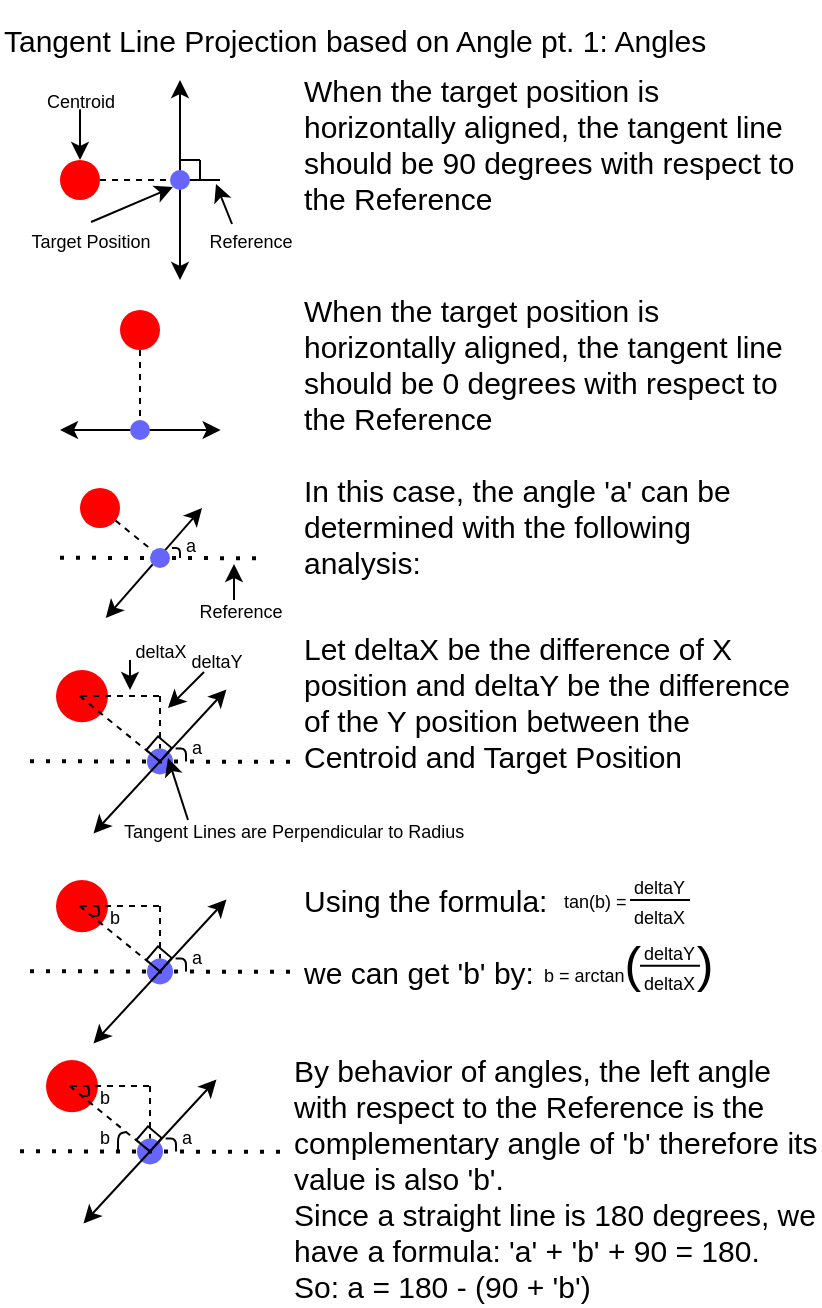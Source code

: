 <mxfile version="14.9.6" type="device"><diagram id="YXdLOOfGYdKUvxc6UnVw" name="Page-1"><mxGraphModel dx="761" dy="437" grid="1" gridSize="10" guides="1" tooltips="1" connect="1" arrows="1" fold="1" page="1" pageScale="1" pageWidth="850" pageHeight="1100" math="0" shadow="0"><root><mxCell id="0"/><mxCell id="1" parent="0"/><mxCell id="mKdi7Ijg7xN1vfYdIALq-1" value="&lt;font style=&quot;font-size: 9px&quot;&gt;a&lt;/font&gt;" style="text;html=1;align=center;verticalAlign=middle;resizable=0;points=[];autosize=1;strokeColor=none;" vertex="1" parent="1"><mxGeometry x="138" y="728" width="20" height="20" as="geometry"/></mxCell><mxCell id="mKdi7Ijg7xN1vfYdIALq-2" value="" style="ellipse;whiteSpace=wrap;html=1;strokeColor=none;fillColor=#6666FF;" vertex="1" parent="1"><mxGeometry x="123.5" y="634.2" width="13" height="13" as="geometry"/></mxCell><mxCell id="mKdi7Ijg7xN1vfYdIALq-3" value="" style="ellipse;whiteSpace=wrap;html=1;strokeColor=none;fillColor=#FF0000;" vertex="1" parent="1"><mxGeometry x="78" y="595" width="26" height="26.154" as="geometry"/></mxCell><mxCell id="mKdi7Ijg7xN1vfYdIALq-4" value="" style="endArrow=none;dashed=1;html=1;dashPattern=1 3;strokeWidth=2;" edge="1" parent="1"><mxGeometry width="50" height="50" relative="1" as="geometry"><mxPoint x="80" y="538.88" as="sourcePoint"/><mxPoint x="180" y="539.12" as="targetPoint"/></mxGeometry></mxCell><mxCell id="mKdi7Ijg7xN1vfYdIALq-5" value="" style="endArrow=classic;startArrow=classic;html=1;" edge="1" parent="1"><mxGeometry width="50" height="50" relative="1" as="geometry"><mxPoint x="80" y="475" as="sourcePoint"/><mxPoint x="160.29" y="475" as="targetPoint"/></mxGeometry></mxCell><mxCell id="mKdi7Ijg7xN1vfYdIALq-6" value="&lt;font style=&quot;font-size: 15px&quot;&gt;Tangent Line Projection based on Angle pt. 1: Angles&lt;/font&gt;" style="text;html=1;strokeColor=none;fillColor=none;align=left;verticalAlign=middle;whiteSpace=wrap;rounded=0;" vertex="1" parent="1"><mxGeometry x="50" y="260" width="380" height="40" as="geometry"/></mxCell><mxCell id="mKdi7Ijg7xN1vfYdIALq-7" value="&lt;font style=&quot;font-size: 15px&quot;&gt;When the target position is horizontally aligned, the tangent line should be 90 degrees with respect to the Reference&lt;br&gt;&lt;/font&gt;" style="text;html=1;strokeColor=none;fillColor=none;align=left;verticalAlign=top;whiteSpace=wrap;rounded=0;" vertex="1" parent="1"><mxGeometry x="200" y="290" width="250" height="70" as="geometry"/></mxCell><mxCell id="mKdi7Ijg7xN1vfYdIALq-8" value="" style="ellipse;whiteSpace=wrap;html=1;strokeColor=none;fillColor=#FF0000;" vertex="1" parent="1"><mxGeometry x="80" y="340" width="20" height="20" as="geometry"/></mxCell><mxCell id="mKdi7Ijg7xN1vfYdIALq-9" value="" style="endArrow=classic;startArrow=classic;html=1;" edge="1" parent="1"><mxGeometry width="50" height="50" relative="1" as="geometry"><mxPoint x="140" y="400" as="sourcePoint"/><mxPoint x="140" y="300" as="targetPoint"/></mxGeometry></mxCell><mxCell id="mKdi7Ijg7xN1vfYdIALq-10" value="" style="endArrow=none;dashed=1;html=1;exitX=1;exitY=0.5;exitDx=0;exitDy=0;" edge="1" parent="1" source="mKdi7Ijg7xN1vfYdIALq-8"><mxGeometry width="50" height="50" relative="1" as="geometry"><mxPoint x="190" y="410" as="sourcePoint"/><mxPoint x="140" y="350" as="targetPoint"/></mxGeometry></mxCell><mxCell id="mKdi7Ijg7xN1vfYdIALq-11" value="" style="endArrow=none;html=1;" edge="1" parent="1"><mxGeometry width="50" height="50" relative="1" as="geometry"><mxPoint x="140" y="350" as="sourcePoint"/><mxPoint x="160" y="350" as="targetPoint"/></mxGeometry></mxCell><mxCell id="mKdi7Ijg7xN1vfYdIALq-12" value="" style="endArrow=none;html=1;" edge="1" parent="1"><mxGeometry width="50" height="50" relative="1" as="geometry"><mxPoint x="140" y="340" as="sourcePoint"/><mxPoint x="150" y="340" as="targetPoint"/></mxGeometry></mxCell><mxCell id="mKdi7Ijg7xN1vfYdIALq-13" value="" style="endArrow=none;html=1;" edge="1" parent="1"><mxGeometry width="50" height="50" relative="1" as="geometry"><mxPoint x="150" y="350" as="sourcePoint"/><mxPoint x="150" y="340" as="targetPoint"/></mxGeometry></mxCell><mxCell id="mKdi7Ijg7xN1vfYdIALq-14" value="" style="ellipse;whiteSpace=wrap;html=1;strokeColor=none;fillColor=#6666FF;" vertex="1" parent="1"><mxGeometry x="135" y="345" width="10" height="10" as="geometry"/></mxCell><mxCell id="mKdi7Ijg7xN1vfYdIALq-15" value="&lt;font style=&quot;font-size: 9px&quot;&gt;Centroid&lt;/font&gt;" style="text;html=1;align=center;verticalAlign=middle;resizable=0;points=[];autosize=1;strokeColor=none;" vertex="1" parent="1"><mxGeometry x="65" y="300" width="50" height="20" as="geometry"/></mxCell><mxCell id="mKdi7Ijg7xN1vfYdIALq-16" value="&lt;font style=&quot;font-size: 9px&quot;&gt;Target Position&lt;/font&gt;" style="text;html=1;align=center;verticalAlign=middle;resizable=0;points=[];autosize=1;strokeColor=none;" vertex="1" parent="1"><mxGeometry x="55" y="370" width="80" height="20" as="geometry"/></mxCell><mxCell id="mKdi7Ijg7xN1vfYdIALq-17" value="" style="endArrow=classic;html=1;entryX=0.5;entryY=0;entryDx=0;entryDy=0;" edge="1" parent="1" target="mKdi7Ijg7xN1vfYdIALq-8"><mxGeometry width="50" height="50" relative="1" as="geometry"><mxPoint x="90" y="330" as="sourcePoint"/><mxPoint x="85" y="340" as="targetPoint"/><Array as="points"><mxPoint x="90" y="310"/></Array></mxGeometry></mxCell><mxCell id="mKdi7Ijg7xN1vfYdIALq-18" value="" style="endArrow=classic;html=1;entryX=0;entryY=1;entryDx=0;entryDy=0;exitX=0.507;exitY=0.05;exitDx=0;exitDy=0;exitPerimeter=0;" edge="1" parent="1" source="mKdi7Ijg7xN1vfYdIALq-16" target="mKdi7Ijg7xN1vfYdIALq-14"><mxGeometry width="50" height="50" relative="1" as="geometry"><mxPoint x="95" y="360" as="sourcePoint"/><mxPoint x="160" y="330" as="targetPoint"/><Array as="points"/></mxGeometry></mxCell><mxCell id="mKdi7Ijg7xN1vfYdIALq-19" value="" style="ellipse;whiteSpace=wrap;html=1;strokeColor=none;fillColor=#FF0000;" vertex="1" parent="1"><mxGeometry x="110" y="415" width="20" height="20" as="geometry"/></mxCell><mxCell id="mKdi7Ijg7xN1vfYdIALq-20" value="" style="endArrow=none;dashed=1;html=1;" edge="1" parent="1" source="mKdi7Ijg7xN1vfYdIALq-19"><mxGeometry width="50" height="50" relative="1" as="geometry"><mxPoint x="220" y="485" as="sourcePoint"/><mxPoint x="120" y="475" as="targetPoint"/></mxGeometry></mxCell><mxCell id="mKdi7Ijg7xN1vfYdIALq-21" value="" style="ellipse;whiteSpace=wrap;html=1;strokeColor=none;fillColor=#6666FF;" vertex="1" parent="1"><mxGeometry x="115" y="470" width="10" height="10" as="geometry"/></mxCell><mxCell id="mKdi7Ijg7xN1vfYdIALq-22" value="&lt;font style=&quot;font-size: 15px&quot;&gt;When the target position is horizontally aligned, the tangent line should be 0 degrees with respect to the Reference&lt;br&gt;&lt;/font&gt;" style="text;html=1;strokeColor=none;fillColor=none;align=left;verticalAlign=top;whiteSpace=wrap;rounded=0;" vertex="1" parent="1"><mxGeometry x="200" y="400" width="250" height="70" as="geometry"/></mxCell><mxCell id="mKdi7Ijg7xN1vfYdIALq-23" value="" style="endArrow=classic;startArrow=classic;html=1;" edge="1" parent="1"><mxGeometry width="50" height="50" relative="1" as="geometry"><mxPoint x="102.9" y="569" as="sourcePoint"/><mxPoint x="151" y="514" as="targetPoint"/></mxGeometry></mxCell><mxCell id="mKdi7Ijg7xN1vfYdIALq-24" value="" style="ellipse;whiteSpace=wrap;html=1;strokeColor=none;fillColor=#FF0000;" vertex="1" parent="1"><mxGeometry x="90" y="504" width="20" height="20" as="geometry"/></mxCell><mxCell id="mKdi7Ijg7xN1vfYdIALq-25" value="" style="endArrow=none;dashed=1;html=1;entryX=0;entryY=0;entryDx=0;entryDy=0;" edge="1" parent="1" source="mKdi7Ijg7xN1vfYdIALq-24" target="mKdi7Ijg7xN1vfYdIALq-44"><mxGeometry width="50" height="50" relative="1" as="geometry"><mxPoint x="200" y="574" as="sourcePoint"/><mxPoint x="100" y="564" as="targetPoint"/></mxGeometry></mxCell><mxCell id="mKdi7Ijg7xN1vfYdIALq-26" value="&lt;font style=&quot;font-size: 15px&quot;&gt;In this case, the angle 'a' can be determined with the following analysis:&lt;br&gt;&lt;/font&gt;" style="text;html=1;strokeColor=none;fillColor=none;align=left;verticalAlign=top;whiteSpace=wrap;rounded=0;" vertex="1" parent="1"><mxGeometry x="200" y="490" width="250" height="70" as="geometry"/></mxCell><mxCell id="mKdi7Ijg7xN1vfYdIALq-27" value="" style="endArrow=none;html=1;" edge="1" parent="1"><mxGeometry width="50" height="50" relative="1" as="geometry"><mxPoint x="150" y="554" as="sourcePoint"/><mxPoint x="150" y="554" as="targetPoint"/></mxGeometry></mxCell><mxCell id="mKdi7Ijg7xN1vfYdIALq-28" value="" style="endArrow=none;html=1;" edge="1" parent="1"><mxGeometry width="50" height="50" relative="1" as="geometry"><mxPoint x="136" y="534" as="sourcePoint"/><mxPoint x="140" y="539" as="targetPoint"/><Array as="points"><mxPoint x="140" y="534"/></Array></mxGeometry></mxCell><mxCell id="mKdi7Ijg7xN1vfYdIALq-29" value="&lt;font style=&quot;font-size: 9px&quot;&gt;a&lt;/font&gt;" style="text;html=1;align=center;verticalAlign=middle;resizable=0;points=[];autosize=1;strokeColor=none;" vertex="1" parent="1"><mxGeometry x="135" y="522" width="20" height="20" as="geometry"/></mxCell><mxCell id="mKdi7Ijg7xN1vfYdIALq-30" value="&lt;font style=&quot;font-size: 15px&quot;&gt;Let deltaX be the difference of X position and deltaY be the difference of the Y position between the Centroid and Target Position&lt;br&gt;&lt;/font&gt;" style="text;html=1;strokeColor=none;fillColor=none;align=left;verticalAlign=top;whiteSpace=wrap;rounded=0;" vertex="1" parent="1"><mxGeometry x="200" y="569" width="250" height="70" as="geometry"/></mxCell><mxCell id="mKdi7Ijg7xN1vfYdIALq-31" value="" style="endArrow=none;dashed=1;html=1;dashPattern=1 3;strokeWidth=2;" edge="1" parent="1"><mxGeometry x="65" y="595" width="50" height="50" as="geometry"><mxPoint x="65" y="640.612" as="sourcePoint"/><mxPoint x="195" y="640.926" as="targetPoint"/></mxGeometry></mxCell><mxCell id="mKdi7Ijg7xN1vfYdIALq-32" value="" style="endArrow=classic;startArrow=classic;html=1;" edge="1" parent="1"><mxGeometry x="74" y="591.47" width="50" height="50" as="geometry"><mxPoint x="96.75" y="676.7" as="sourcePoint"/><mxPoint x="163.25" y="604.7" as="targetPoint"/></mxGeometry></mxCell><mxCell id="mKdi7Ijg7xN1vfYdIALq-33" value="" style="endArrow=none;dashed=1;html=1;" edge="1" parent="1"><mxGeometry x="64.8" y="597" width="50" height="50" as="geometry"><mxPoint x="89.8" y="608" as="sourcePoint"/><mxPoint x="130" y="640.7" as="targetPoint"/></mxGeometry></mxCell><mxCell id="mKdi7Ijg7xN1vfYdIALq-34" value="" style="endArrow=none;html=1;" edge="1" parent="1"><mxGeometry x="65" y="595" width="50" height="50" as="geometry"><mxPoint x="156" y="660.385" as="sourcePoint"/><mxPoint x="156" y="660.385" as="targetPoint"/></mxGeometry></mxCell><mxCell id="mKdi7Ijg7xN1vfYdIALq-35" value="" style="endArrow=none;html=1;" edge="1" parent="1"><mxGeometry x="65" y="595" width="50" height="50" as="geometry"><mxPoint x="137.8" y="634.231" as="sourcePoint"/><mxPoint x="143" y="640.769" as="targetPoint"/><Array as="points"><mxPoint x="143" y="634.231"/></Array></mxGeometry></mxCell><mxCell id="mKdi7Ijg7xN1vfYdIALq-36" value="&lt;font style=&quot;font-size: 9px&quot;&gt;a&lt;/font&gt;" style="text;html=1;align=center;verticalAlign=middle;resizable=0;points=[];autosize=1;strokeColor=none;" vertex="1" parent="1"><mxGeometry x="138" y="623" width="20" height="20" as="geometry"/></mxCell><mxCell id="mKdi7Ijg7xN1vfYdIALq-37" value="" style="endArrow=none;dashed=1;html=1;entryX=0.5;entryY=0;entryDx=0;entryDy=0;" edge="1" parent="1" target="mKdi7Ijg7xN1vfYdIALq-2"><mxGeometry x="75" y="605" width="50" height="50" as="geometry"><mxPoint x="130" y="608" as="sourcePoint"/><mxPoint x="135.39" y="646.159" as="targetPoint"/></mxGeometry></mxCell><mxCell id="mKdi7Ijg7xN1vfYdIALq-38" value="" style="endArrow=none;dashed=1;html=1;" edge="1" parent="1"><mxGeometry x="71.5" y="614.98" width="50" height="50" as="geometry"><mxPoint x="90.5" y="607.98" as="sourcePoint"/><mxPoint x="130" y="608" as="targetPoint"/></mxGeometry></mxCell><mxCell id="mKdi7Ijg7xN1vfYdIALq-39" value="&lt;font style=&quot;font-size: 9px&quot;&gt;deltaX&lt;/font&gt;" style="text;html=1;align=center;verticalAlign=middle;resizable=0;points=[];autosize=1;strokeColor=none;" vertex="1" parent="1"><mxGeometry x="110" y="575" width="40" height="20" as="geometry"/></mxCell><mxCell id="mKdi7Ijg7xN1vfYdIALq-40" value="&lt;font style=&quot;font-size: 9px&quot;&gt;deltaY&lt;/font&gt;" style="text;html=1;align=center;verticalAlign=middle;resizable=0;points=[];autosize=1;strokeColor=none;" vertex="1" parent="1"><mxGeometry x="138" y="580" width="40" height="20" as="geometry"/></mxCell><mxCell id="mKdi7Ijg7xN1vfYdIALq-41" value="" style="endArrow=classic;html=1;" edge="1" parent="1"><mxGeometry width="50" height="50" relative="1" as="geometry"><mxPoint x="115" y="590" as="sourcePoint"/><mxPoint x="115" y="605" as="targetPoint"/></mxGeometry></mxCell><mxCell id="mKdi7Ijg7xN1vfYdIALq-42" value="" style="endArrow=classic;html=1;" edge="1" parent="1"><mxGeometry width="50" height="50" relative="1" as="geometry"><mxPoint x="152" y="596" as="sourcePoint"/><mxPoint x="134" y="614" as="targetPoint"/></mxGeometry></mxCell><mxCell id="mKdi7Ijg7xN1vfYdIALq-43" value="" style="rounded=0;whiteSpace=wrap;html=1;verticalAlign=top;fillColor=none;rotation=130.5;strokeWidth=1;" vertex="1" parent="1"><mxGeometry x="125" y="630" width="9" height="9" as="geometry"/></mxCell><mxCell id="mKdi7Ijg7xN1vfYdIALq-44" value="" style="ellipse;whiteSpace=wrap;html=1;strokeColor=none;fillColor=#6666FF;" vertex="1" parent="1"><mxGeometry x="125" y="534" width="10" height="10" as="geometry"/></mxCell><mxCell id="mKdi7Ijg7xN1vfYdIALq-45" value="&lt;font style=&quot;font-size: 9px&quot;&gt;Tangent Lines are Perpendicular to Radius&lt;/font&gt;" style="text;html=1;align=left;verticalAlign=middle;resizable=0;points=[];autosize=1;strokeColor=none;" vertex="1" parent="1"><mxGeometry x="110" y="665" width="190" height="20" as="geometry"/></mxCell><mxCell id="mKdi7Ijg7xN1vfYdIALq-46" value="" style="endArrow=classic;html=1;" edge="1" parent="1"><mxGeometry width="50" height="50" relative="1" as="geometry"><mxPoint x="144" y="670" as="sourcePoint"/><mxPoint x="134" y="639" as="targetPoint"/></mxGeometry></mxCell><mxCell id="mKdi7Ijg7xN1vfYdIALq-47" value="&lt;font style=&quot;font-size: 9px&quot;&gt;Reference&lt;/font&gt;" style="text;html=1;align=center;verticalAlign=middle;resizable=0;points=[];autosize=1;strokeColor=none;" vertex="1" parent="1"><mxGeometry x="145" y="370" width="60" height="20" as="geometry"/></mxCell><mxCell id="mKdi7Ijg7xN1vfYdIALq-48" value="" style="endArrow=classic;html=1;" edge="1" parent="1"><mxGeometry width="50" height="50" relative="1" as="geometry"><mxPoint x="166" y="372" as="sourcePoint"/><mxPoint x="158" y="352" as="targetPoint"/><Array as="points"/></mxGeometry></mxCell><mxCell id="mKdi7Ijg7xN1vfYdIALq-49" value="" style="ellipse;whiteSpace=wrap;html=1;strokeColor=none;fillColor=#6666FF;" vertex="1" parent="1"><mxGeometry x="123.5" y="739.2" width="13" height="13" as="geometry"/></mxCell><mxCell id="mKdi7Ijg7xN1vfYdIALq-50" value="" style="ellipse;whiteSpace=wrap;html=1;strokeColor=none;fillColor=#FF0000;" vertex="1" parent="1"><mxGeometry x="78" y="700" width="26" height="26.154" as="geometry"/></mxCell><mxCell id="mKdi7Ijg7xN1vfYdIALq-51" value="" style="endArrow=none;dashed=1;html=1;dashPattern=1 3;strokeWidth=2;" edge="1" parent="1"><mxGeometry x="65" y="700" width="50" height="50" as="geometry"><mxPoint x="65.0" y="745.612" as="sourcePoint"/><mxPoint x="195" y="745.926" as="targetPoint"/></mxGeometry></mxCell><mxCell id="mKdi7Ijg7xN1vfYdIALq-52" value="" style="endArrow=classic;startArrow=classic;html=1;" edge="1" parent="1"><mxGeometry x="74" y="696.47" width="50" height="50" as="geometry"><mxPoint x="96.75" y="781.7" as="sourcePoint"/><mxPoint x="163.25" y="709.7" as="targetPoint"/></mxGeometry></mxCell><mxCell id="mKdi7Ijg7xN1vfYdIALq-53" value="" style="endArrow=none;dashed=1;html=1;" edge="1" parent="1"><mxGeometry x="64.8" y="702" width="50" height="50" as="geometry"><mxPoint x="89.8" y="713" as="sourcePoint"/><mxPoint x="130" y="745.7" as="targetPoint"/></mxGeometry></mxCell><mxCell id="mKdi7Ijg7xN1vfYdIALq-54" value="" style="endArrow=none;html=1;" edge="1" parent="1"><mxGeometry x="65" y="700" width="50" height="50" as="geometry"><mxPoint x="156" y="765.385" as="sourcePoint"/><mxPoint x="156" y="765.385" as="targetPoint"/></mxGeometry></mxCell><mxCell id="mKdi7Ijg7xN1vfYdIALq-55" value="" style="endArrow=none;html=1;" edge="1" parent="1"><mxGeometry x="65" y="700" width="50" height="50" as="geometry"><mxPoint x="137.8" y="739.231" as="sourcePoint"/><mxPoint x="143" y="745.769" as="targetPoint"/><Array as="points"><mxPoint x="143" y="739.231"/></Array></mxGeometry></mxCell><mxCell id="mKdi7Ijg7xN1vfYdIALq-56" value="" style="endArrow=none;dashed=1;html=1;entryX=0.5;entryY=0;entryDx=0;entryDy=0;" edge="1" parent="1" target="mKdi7Ijg7xN1vfYdIALq-49"><mxGeometry x="75" y="710" width="50" height="50" as="geometry"><mxPoint x="130" y="713" as="sourcePoint"/><mxPoint x="135.39" y="751.159" as="targetPoint"/></mxGeometry></mxCell><mxCell id="mKdi7Ijg7xN1vfYdIALq-57" value="" style="endArrow=none;dashed=1;html=1;" edge="1" parent="1"><mxGeometry x="71.5" y="719.98" width="50" height="50" as="geometry"><mxPoint x="90.5" y="712.98" as="sourcePoint"/><mxPoint x="130" y="713" as="targetPoint"/></mxGeometry></mxCell><mxCell id="mKdi7Ijg7xN1vfYdIALq-58" value="" style="rounded=0;whiteSpace=wrap;html=1;verticalAlign=top;fillColor=none;rotation=130.5;strokeWidth=1;" vertex="1" parent="1"><mxGeometry x="125" y="735" width="9" height="9" as="geometry"/></mxCell><mxCell id="mKdi7Ijg7xN1vfYdIALq-59" value="" style="endArrow=none;html=1;" edge="1" parent="1"><mxGeometry x="32" y="679.23" width="50" height="50" as="geometry"><mxPoint x="99" y="713" as="sourcePoint"/><mxPoint x="96" y="718" as="targetPoint"/><Array as="points"><mxPoint x="100" y="718"/></Array></mxGeometry></mxCell><mxCell id="mKdi7Ijg7xN1vfYdIALq-60" value="&lt;font style=&quot;font-size: 9px&quot;&gt;b&lt;/font&gt;" style="text;html=1;align=center;verticalAlign=middle;resizable=0;points=[];autosize=1;strokeColor=none;" vertex="1" parent="1"><mxGeometry x="97" y="708" width="20" height="20" as="geometry"/></mxCell><mxCell id="mKdi7Ijg7xN1vfYdIALq-61" value="&lt;font style=&quot;font-size: 15px&quot;&gt;Using the formula:&lt;br&gt;&lt;br&gt;we can get 'b' by:&amp;nbsp;&amp;nbsp;&lt;br&gt;&lt;/font&gt;" style="text;html=1;strokeColor=none;fillColor=none;align=left;verticalAlign=top;whiteSpace=wrap;rounded=0;" vertex="1" parent="1"><mxGeometry x="200" y="694.7" width="240" height="70.3" as="geometry"/></mxCell><mxCell id="mKdi7Ijg7xN1vfYdIALq-62" value="" style="group" vertex="1" connectable="0" parent="1"><mxGeometry x="330" y="695" width="75" height="30" as="geometry"/></mxCell><mxCell id="mKdi7Ijg7xN1vfYdIALq-63" value="&lt;font style=&quot;font-size: 9px&quot;&gt;tan(b) =&lt;/font&gt;" style="text;html=1;align=left;verticalAlign=middle;resizable=0;points=[];autosize=1;strokeColor=none;" vertex="1" parent="mKdi7Ijg7xN1vfYdIALq-62"><mxGeometry y="5" width="50" height="20" as="geometry"/></mxCell><mxCell id="mKdi7Ijg7xN1vfYdIALq-64" value="&lt;font style=&quot;font-size: 9px&quot;&gt;deltaY&lt;br&gt;deltaX&lt;br&gt;&lt;/font&gt;" style="text;html=1;align=left;verticalAlign=middle;resizable=0;points=[];autosize=1;strokeColor=none;" vertex="1" parent="mKdi7Ijg7xN1vfYdIALq-62"><mxGeometry x="35" width="40" height="30" as="geometry"/></mxCell><mxCell id="mKdi7Ijg7xN1vfYdIALq-65" value="" style="endArrow=none;html=1;" edge="1" parent="mKdi7Ijg7xN1vfYdIALq-62"><mxGeometry width="50" height="50" relative="1" as="geometry"><mxPoint x="35" y="15" as="sourcePoint"/><mxPoint x="65" y="15" as="targetPoint"/></mxGeometry></mxCell><mxCell id="mKdi7Ijg7xN1vfYdIALq-66" value="" style="group" vertex="1" connectable="0" parent="1"><mxGeometry x="320" y="728" width="100" height="30" as="geometry"/></mxCell><mxCell id="mKdi7Ijg7xN1vfYdIALq-67" value="&lt;font style=&quot;font-size: 9px&quot;&gt;b = arc&lt;/font&gt;&lt;span style=&quot;font-size: 9px&quot;&gt;tan&lt;/span&gt;&lt;font style=&quot;font-size: 25px&quot;&gt;(&amp;nbsp; &amp;nbsp; )&lt;/font&gt;" style="text;html=1;align=left;verticalAlign=middle;resizable=0;points=[];autosize=1;strokeColor=none;" vertex="1" parent="mKdi7Ijg7xN1vfYdIALq-66"><mxGeometry y="3" width="100" height="20" as="geometry"/></mxCell><mxCell id="mKdi7Ijg7xN1vfYdIALq-68" value="" style="group" vertex="1" connectable="0" parent="mKdi7Ijg7xN1vfYdIALq-66"><mxGeometry x="50" width="40" height="30" as="geometry"/></mxCell><mxCell id="mKdi7Ijg7xN1vfYdIALq-69" value="&lt;font style=&quot;font-size: 9px&quot;&gt;deltaY&lt;br&gt;deltaX&lt;br&gt;&lt;/font&gt;" style="text;html=1;align=left;verticalAlign=middle;resizable=0;points=[];autosize=1;strokeColor=none;" vertex="1" parent="mKdi7Ijg7xN1vfYdIALq-68"><mxGeometry width="40" height="30" as="geometry"/></mxCell><mxCell id="mKdi7Ijg7xN1vfYdIALq-70" value="" style="endArrow=none;html=1;" edge="1" parent="mKdi7Ijg7xN1vfYdIALq-68"><mxGeometry x="-35" y="-0.1" width="50" height="50" as="geometry"><mxPoint y="14.9" as="sourcePoint"/><mxPoint x="30" y="14.9" as="targetPoint"/></mxGeometry></mxCell><mxCell id="mKdi7Ijg7xN1vfYdIALq-71" value="&lt;font style=&quot;font-size: 9px&quot;&gt;a&lt;/font&gt;" style="text;html=1;align=center;verticalAlign=middle;resizable=0;points=[];autosize=1;strokeColor=none;" vertex="1" parent="1"><mxGeometry x="133" y="818" width="20" height="20" as="geometry"/></mxCell><mxCell id="mKdi7Ijg7xN1vfYdIALq-72" value="" style="ellipse;whiteSpace=wrap;html=1;strokeColor=none;fillColor=#6666FF;" vertex="1" parent="1"><mxGeometry x="118.5" y="829.2" width="13" height="13" as="geometry"/></mxCell><mxCell id="mKdi7Ijg7xN1vfYdIALq-73" value="" style="ellipse;whiteSpace=wrap;html=1;strokeColor=none;fillColor=#FF0000;" vertex="1" parent="1"><mxGeometry x="73" y="790" width="26" height="26.154" as="geometry"/></mxCell><mxCell id="mKdi7Ijg7xN1vfYdIALq-74" value="" style="endArrow=none;dashed=1;html=1;dashPattern=1 3;strokeWidth=2;" edge="1" parent="1"><mxGeometry x="60" y="790" width="50" height="50" as="geometry"><mxPoint x="60.0" y="835.612" as="sourcePoint"/><mxPoint x="190" y="835.926" as="targetPoint"/></mxGeometry></mxCell><mxCell id="mKdi7Ijg7xN1vfYdIALq-75" value="" style="endArrow=classic;startArrow=classic;html=1;" edge="1" parent="1"><mxGeometry x="69" y="786.47" width="50" height="50" as="geometry"><mxPoint x="91.75" y="871.7" as="sourcePoint"/><mxPoint x="158.25" y="799.7" as="targetPoint"/></mxGeometry></mxCell><mxCell id="mKdi7Ijg7xN1vfYdIALq-76" value="" style="endArrow=none;dashed=1;html=1;" edge="1" parent="1"><mxGeometry x="59.8" y="792" width="50" height="50" as="geometry"><mxPoint x="84.8" y="803" as="sourcePoint"/><mxPoint x="125" y="835.7" as="targetPoint"/></mxGeometry></mxCell><mxCell id="mKdi7Ijg7xN1vfYdIALq-77" value="" style="endArrow=none;html=1;" edge="1" parent="1"><mxGeometry x="60" y="790" width="50" height="50" as="geometry"><mxPoint x="151" y="855.385" as="sourcePoint"/><mxPoint x="151" y="855.385" as="targetPoint"/></mxGeometry></mxCell><mxCell id="mKdi7Ijg7xN1vfYdIALq-78" value="" style="endArrow=none;html=1;" edge="1" parent="1"><mxGeometry x="60" y="790" width="50" height="50" as="geometry"><mxPoint x="132.8" y="829.231" as="sourcePoint"/><mxPoint x="138" y="835.769" as="targetPoint"/><Array as="points"><mxPoint x="138" y="829.231"/></Array></mxGeometry></mxCell><mxCell id="mKdi7Ijg7xN1vfYdIALq-79" value="" style="endArrow=none;dashed=1;html=1;entryX=0.5;entryY=0;entryDx=0;entryDy=0;" edge="1" parent="1" target="mKdi7Ijg7xN1vfYdIALq-72"><mxGeometry x="70" y="800" width="50" height="50" as="geometry"><mxPoint x="125" y="803" as="sourcePoint"/><mxPoint x="130.39" y="841.159" as="targetPoint"/></mxGeometry></mxCell><mxCell id="mKdi7Ijg7xN1vfYdIALq-80" value="" style="endArrow=none;dashed=1;html=1;" edge="1" parent="1"><mxGeometry x="66.5" y="809.98" width="50" height="50" as="geometry"><mxPoint x="85.5" y="802.98" as="sourcePoint"/><mxPoint x="125" y="803" as="targetPoint"/></mxGeometry></mxCell><mxCell id="mKdi7Ijg7xN1vfYdIALq-81" value="" style="rounded=0;whiteSpace=wrap;html=1;verticalAlign=top;fillColor=none;rotation=130.5;strokeWidth=1;" vertex="1" parent="1"><mxGeometry x="120" y="825" width="9" height="9" as="geometry"/></mxCell><mxCell id="mKdi7Ijg7xN1vfYdIALq-82" value="" style="endArrow=none;html=1;" edge="1" parent="1"><mxGeometry x="27" y="769.23" width="50" height="50" as="geometry"><mxPoint x="94" y="803" as="sourcePoint"/><mxPoint x="91" y="808" as="targetPoint"/><Array as="points"><mxPoint x="95" y="808"/></Array></mxGeometry></mxCell><mxCell id="mKdi7Ijg7xN1vfYdIALq-83" value="&lt;font style=&quot;font-size: 9px&quot;&gt;b&lt;/font&gt;" style="text;html=1;align=center;verticalAlign=middle;resizable=0;points=[];autosize=1;strokeColor=none;" vertex="1" parent="1"><mxGeometry x="92" y="798" width="20" height="20" as="geometry"/></mxCell><mxCell id="mKdi7Ijg7xN1vfYdIALq-84" value="" style="endArrow=none;html=1;" edge="1" parent="1"><mxGeometry x="27.2" y="788.23" width="50" height="50" as="geometry"><mxPoint x="113" y="826" as="sourcePoint"/><mxPoint x="109" y="835" as="targetPoint"/><Array as="points"><mxPoint x="109" y="827"/></Array></mxGeometry></mxCell><mxCell id="mKdi7Ijg7xN1vfYdIALq-85" value="&lt;font style=&quot;font-size: 9px&quot;&gt;b&lt;/font&gt;" style="text;html=1;align=center;verticalAlign=middle;resizable=0;points=[];autosize=1;strokeColor=none;" vertex="1" parent="1"><mxGeometry x="92" y="818" width="20" height="20" as="geometry"/></mxCell><mxCell id="mKdi7Ijg7xN1vfYdIALq-86" value="&lt;font style=&quot;font-size: 15px&quot;&gt;By behavior of angles, the left angle with respect to the Reference is the complementary angle of 'b' therefore its value is also 'b'.&lt;br&gt;Since a straight line is 180 degrees, we have a formula: 'a' + 'b' + 90 = 180.&lt;br&gt;So: a = 180 - (90 + 'b')&lt;br&gt;&lt;/font&gt;" style="text;html=1;strokeColor=none;fillColor=none;align=left;verticalAlign=top;whiteSpace=wrap;rounded=0;" vertex="1" parent="1"><mxGeometry x="195" y="780" width="265" height="120" as="geometry"/></mxCell><mxCell id="mKdi7Ijg7xN1vfYdIALq-87" value="&lt;font style=&quot;font-size: 9px&quot;&gt;Reference&lt;/font&gt;" style="text;html=1;align=center;verticalAlign=middle;resizable=0;points=[];autosize=1;strokeColor=none;" vertex="1" parent="1"><mxGeometry x="140" y="555" width="60" height="20" as="geometry"/></mxCell><mxCell id="mKdi7Ijg7xN1vfYdIALq-88" value="" style="endArrow=classic;html=1;" edge="1" parent="1"><mxGeometry width="50" height="50" relative="1" as="geometry"><mxPoint x="167" y="560" as="sourcePoint"/><mxPoint x="167" y="542" as="targetPoint"/><Array as="points"/></mxGeometry></mxCell></root></mxGraphModel></diagram></mxfile>